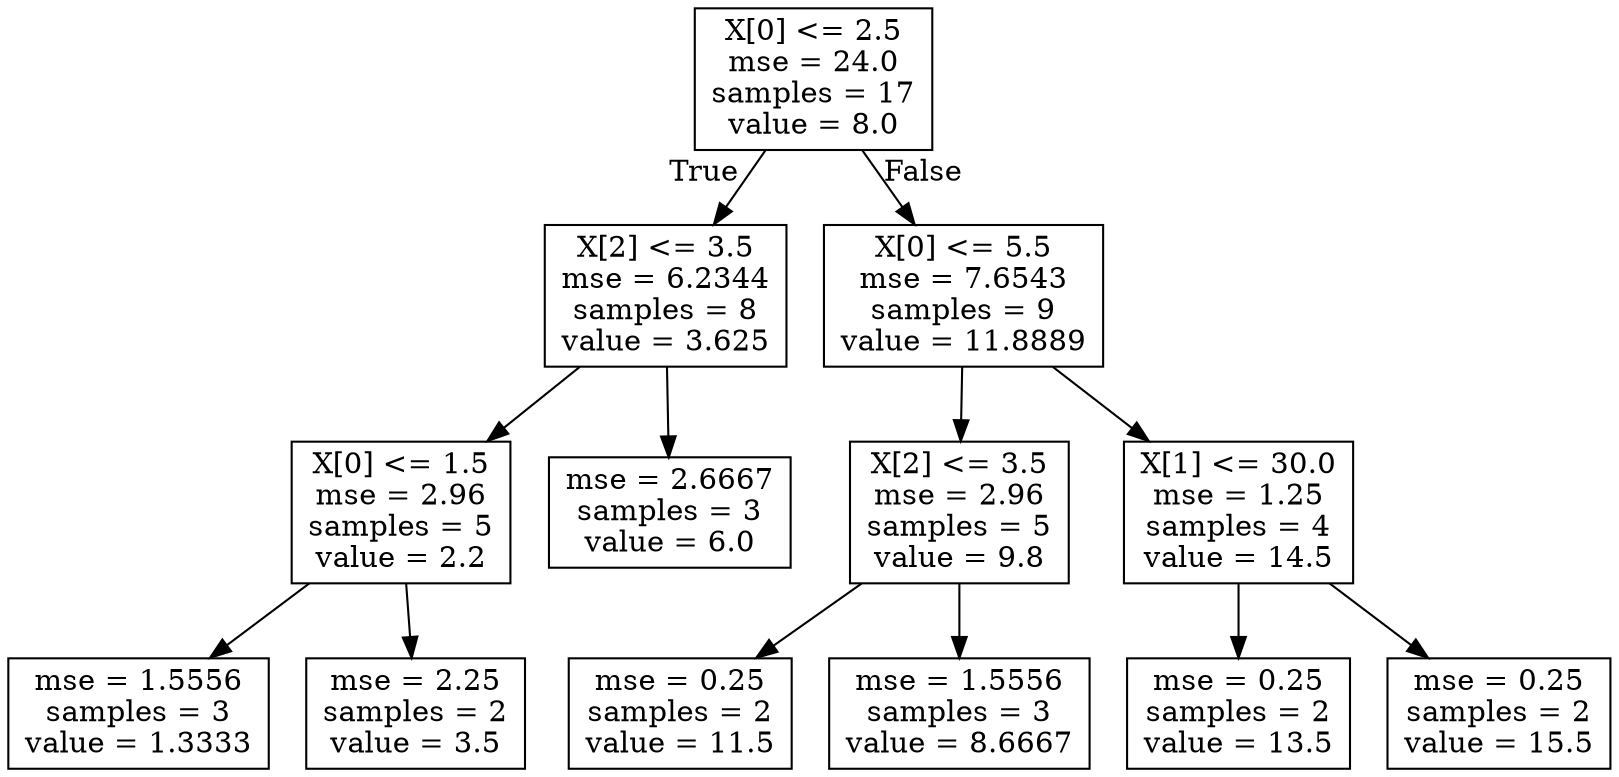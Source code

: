 digraph Tree {
node [shape=box] ;
0 [label="X[0] <= 2.5\nmse = 24.0\nsamples = 17\nvalue = 8.0"] ;
1 [label="X[2] <= 3.5\nmse = 6.2344\nsamples = 8\nvalue = 3.625"] ;
0 -> 1 [labeldistance=2.5, labelangle=45, headlabel="True"] ;
2 [label="X[0] <= 1.5\nmse = 2.96\nsamples = 5\nvalue = 2.2"] ;
1 -> 2 ;
3 [label="mse = 1.5556\nsamples = 3\nvalue = 1.3333"] ;
2 -> 3 ;
4 [label="mse = 2.25\nsamples = 2\nvalue = 3.5"] ;
2 -> 4 ;
5 [label="mse = 2.6667\nsamples = 3\nvalue = 6.0"] ;
1 -> 5 ;
6 [label="X[0] <= 5.5\nmse = 7.6543\nsamples = 9\nvalue = 11.8889"] ;
0 -> 6 [labeldistance=2.5, labelangle=-45, headlabel="False"] ;
7 [label="X[2] <= 3.5\nmse = 2.96\nsamples = 5\nvalue = 9.8"] ;
6 -> 7 ;
8 [label="mse = 0.25\nsamples = 2\nvalue = 11.5"] ;
7 -> 8 ;
9 [label="mse = 1.5556\nsamples = 3\nvalue = 8.6667"] ;
7 -> 9 ;
10 [label="X[1] <= 30.0\nmse = 1.25\nsamples = 4\nvalue = 14.5"] ;
6 -> 10 ;
11 [label="mse = 0.25\nsamples = 2\nvalue = 13.5"] ;
10 -> 11 ;
12 [label="mse = 0.25\nsamples = 2\nvalue = 15.5"] ;
10 -> 12 ;
}